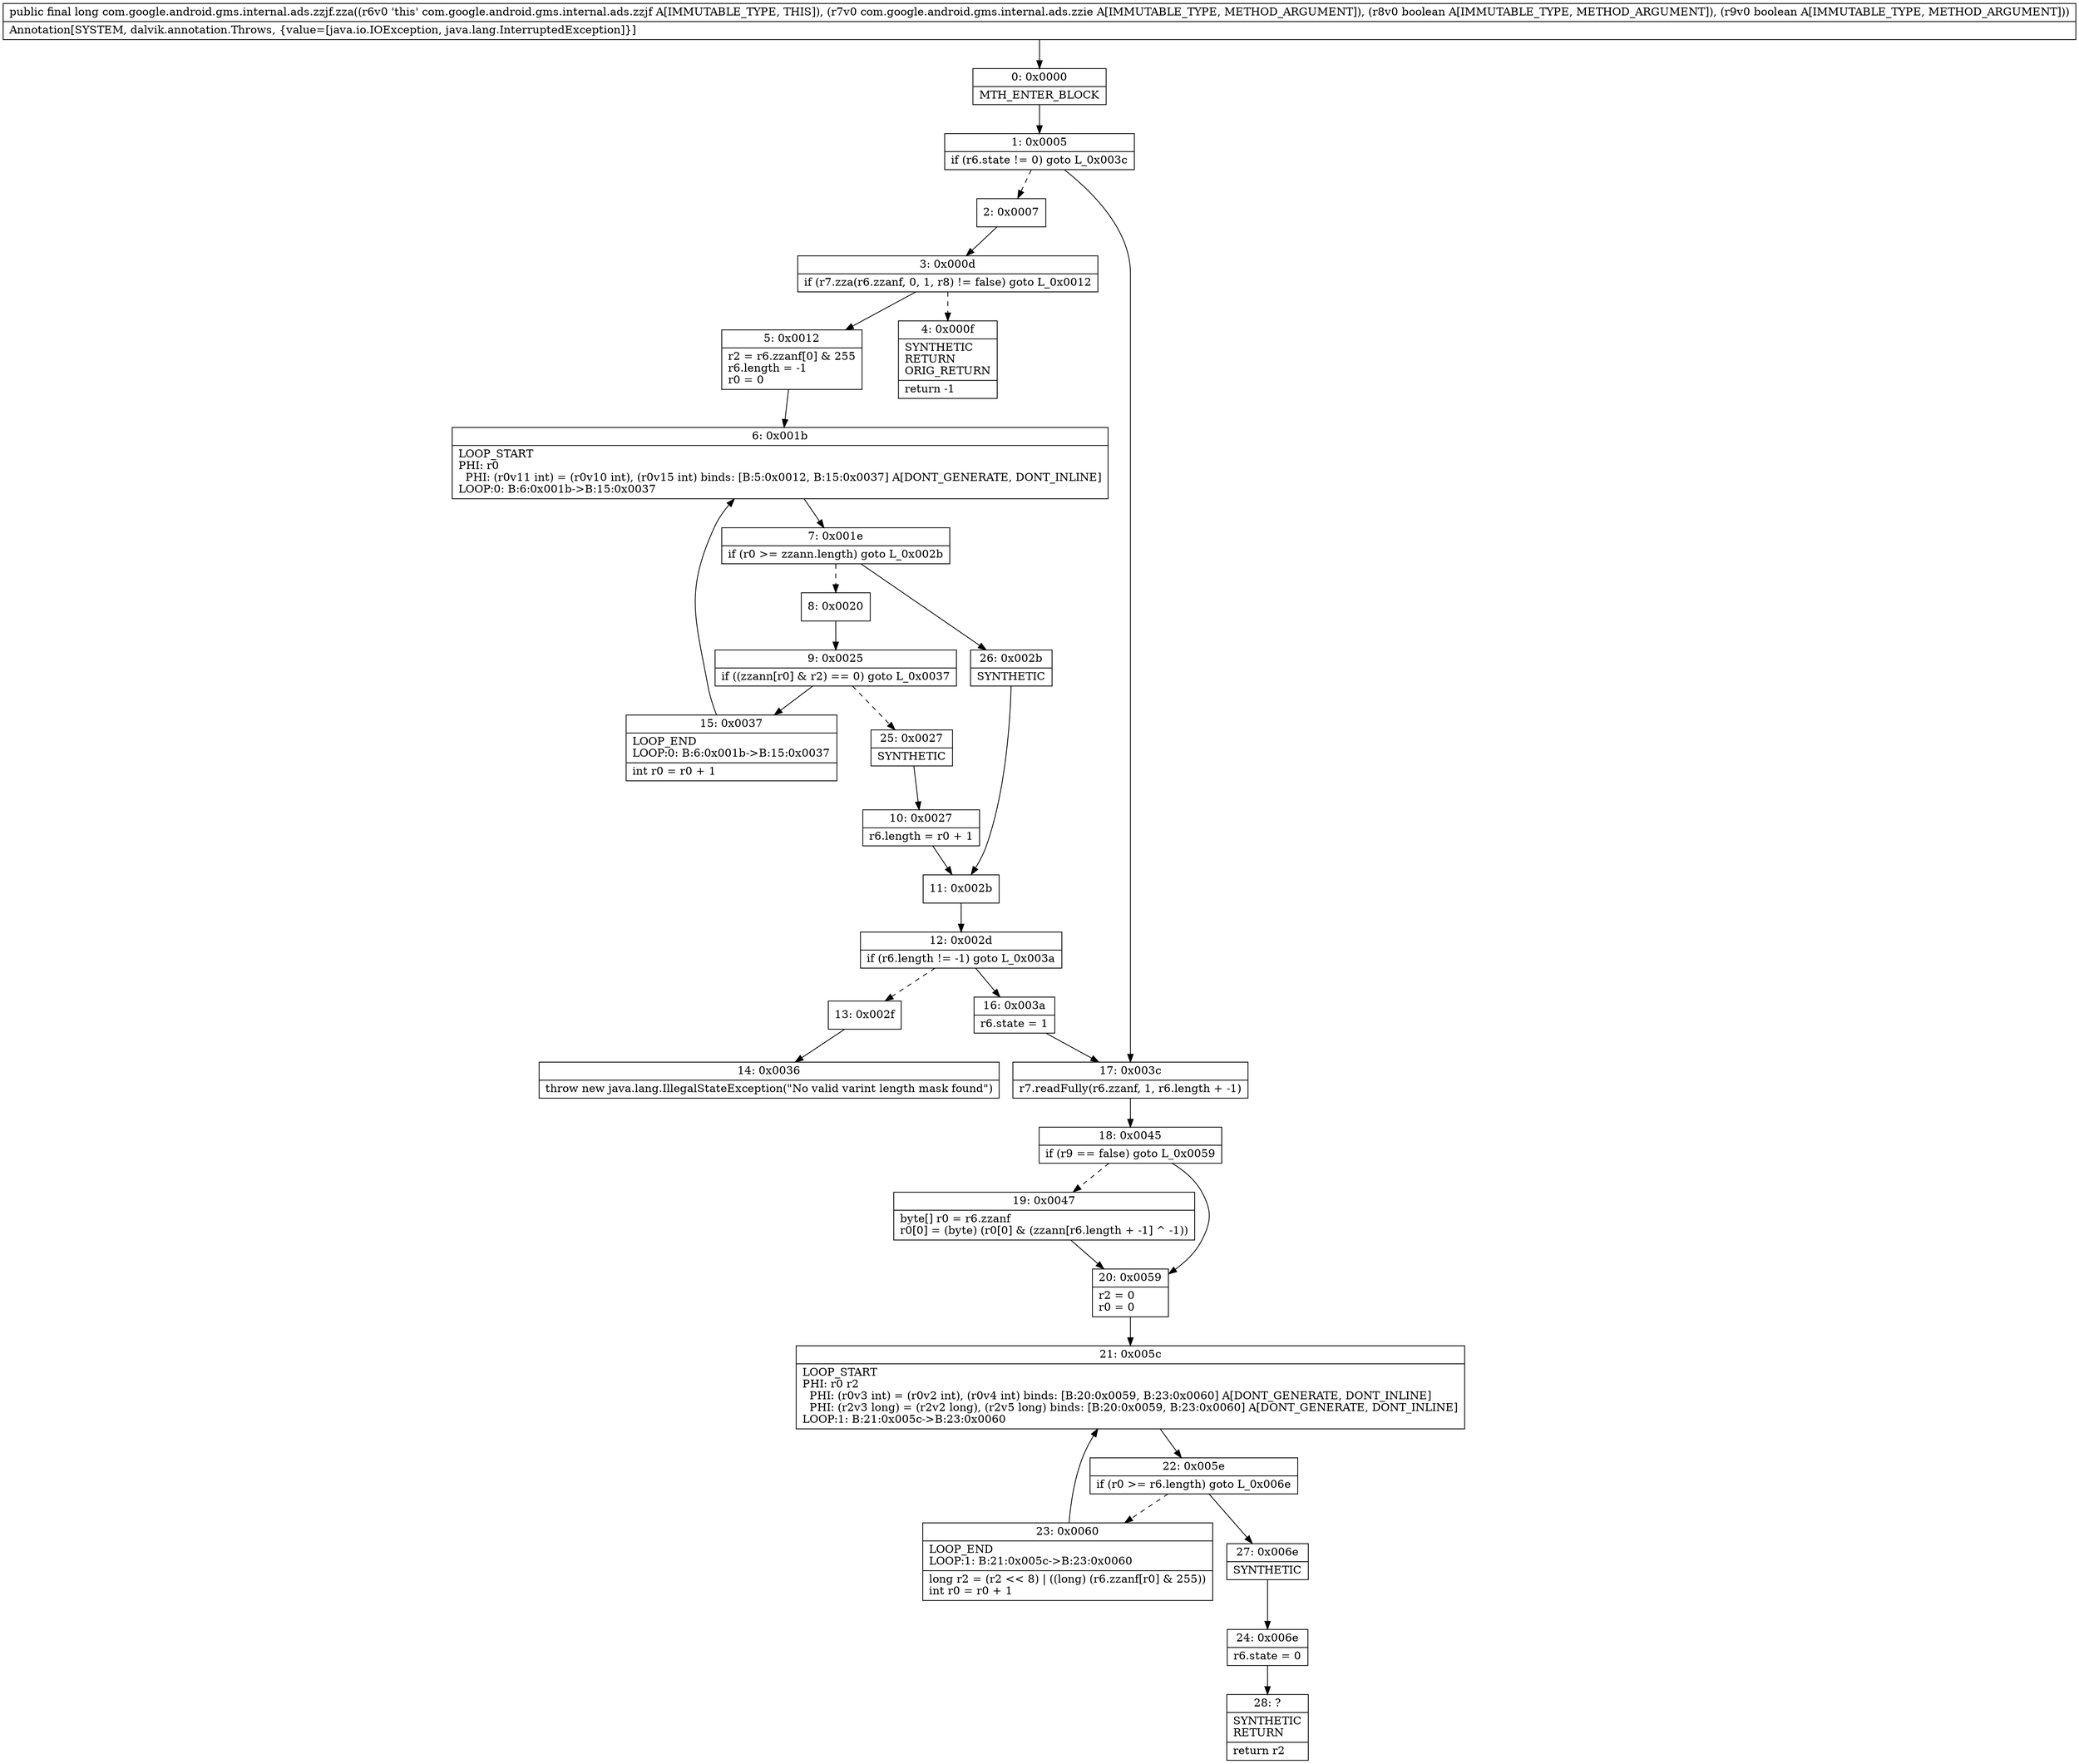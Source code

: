 digraph "CFG forcom.google.android.gms.internal.ads.zzjf.zza(Lcom\/google\/android\/gms\/internal\/ads\/zzie;ZZ)J" {
Node_0 [shape=record,label="{0\:\ 0x0000|MTH_ENTER_BLOCK\l}"];
Node_1 [shape=record,label="{1\:\ 0x0005|if (r6.state != 0) goto L_0x003c\l}"];
Node_2 [shape=record,label="{2\:\ 0x0007}"];
Node_3 [shape=record,label="{3\:\ 0x000d|if (r7.zza(r6.zzanf, 0, 1, r8) != false) goto L_0x0012\l}"];
Node_4 [shape=record,label="{4\:\ 0x000f|SYNTHETIC\lRETURN\lORIG_RETURN\l|return \-1\l}"];
Node_5 [shape=record,label="{5\:\ 0x0012|r2 = r6.zzanf[0] & 255\lr6.length = \-1\lr0 = 0\l}"];
Node_6 [shape=record,label="{6\:\ 0x001b|LOOP_START\lPHI: r0 \l  PHI: (r0v11 int) = (r0v10 int), (r0v15 int) binds: [B:5:0x0012, B:15:0x0037] A[DONT_GENERATE, DONT_INLINE]\lLOOP:0: B:6:0x001b\-\>B:15:0x0037\l}"];
Node_7 [shape=record,label="{7\:\ 0x001e|if (r0 \>= zzann.length) goto L_0x002b\l}"];
Node_8 [shape=record,label="{8\:\ 0x0020}"];
Node_9 [shape=record,label="{9\:\ 0x0025|if ((zzann[r0] & r2) == 0) goto L_0x0037\l}"];
Node_10 [shape=record,label="{10\:\ 0x0027|r6.length = r0 + 1\l}"];
Node_11 [shape=record,label="{11\:\ 0x002b}"];
Node_12 [shape=record,label="{12\:\ 0x002d|if (r6.length != \-1) goto L_0x003a\l}"];
Node_13 [shape=record,label="{13\:\ 0x002f}"];
Node_14 [shape=record,label="{14\:\ 0x0036|throw new java.lang.IllegalStateException(\"No valid varint length mask found\")\l}"];
Node_15 [shape=record,label="{15\:\ 0x0037|LOOP_END\lLOOP:0: B:6:0x001b\-\>B:15:0x0037\l|int r0 = r0 + 1\l}"];
Node_16 [shape=record,label="{16\:\ 0x003a|r6.state = 1\l}"];
Node_17 [shape=record,label="{17\:\ 0x003c|r7.readFully(r6.zzanf, 1, r6.length + \-1)\l}"];
Node_18 [shape=record,label="{18\:\ 0x0045|if (r9 == false) goto L_0x0059\l}"];
Node_19 [shape=record,label="{19\:\ 0x0047|byte[] r0 = r6.zzanf\lr0[0] = (byte) (r0[0] & (zzann[r6.length + \-1] ^ \-1))\l}"];
Node_20 [shape=record,label="{20\:\ 0x0059|r2 = 0\lr0 = 0\l}"];
Node_21 [shape=record,label="{21\:\ 0x005c|LOOP_START\lPHI: r0 r2 \l  PHI: (r0v3 int) = (r0v2 int), (r0v4 int) binds: [B:20:0x0059, B:23:0x0060] A[DONT_GENERATE, DONT_INLINE]\l  PHI: (r2v3 long) = (r2v2 long), (r2v5 long) binds: [B:20:0x0059, B:23:0x0060] A[DONT_GENERATE, DONT_INLINE]\lLOOP:1: B:21:0x005c\-\>B:23:0x0060\l}"];
Node_22 [shape=record,label="{22\:\ 0x005e|if (r0 \>= r6.length) goto L_0x006e\l}"];
Node_23 [shape=record,label="{23\:\ 0x0060|LOOP_END\lLOOP:1: B:21:0x005c\-\>B:23:0x0060\l|long r2 = (r2 \<\< 8) \| ((long) (r6.zzanf[r0] & 255))\lint r0 = r0 + 1\l}"];
Node_24 [shape=record,label="{24\:\ 0x006e|r6.state = 0\l}"];
Node_25 [shape=record,label="{25\:\ 0x0027|SYNTHETIC\l}"];
Node_26 [shape=record,label="{26\:\ 0x002b|SYNTHETIC\l}"];
Node_27 [shape=record,label="{27\:\ 0x006e|SYNTHETIC\l}"];
Node_28 [shape=record,label="{28\:\ ?|SYNTHETIC\lRETURN\l|return r2\l}"];
MethodNode[shape=record,label="{public final long com.google.android.gms.internal.ads.zzjf.zza((r6v0 'this' com.google.android.gms.internal.ads.zzjf A[IMMUTABLE_TYPE, THIS]), (r7v0 com.google.android.gms.internal.ads.zzie A[IMMUTABLE_TYPE, METHOD_ARGUMENT]), (r8v0 boolean A[IMMUTABLE_TYPE, METHOD_ARGUMENT]), (r9v0 boolean A[IMMUTABLE_TYPE, METHOD_ARGUMENT]))  | Annotation[SYSTEM, dalvik.annotation.Throws, \{value=[java.io.IOException, java.lang.InterruptedException]\}]\l}"];
MethodNode -> Node_0;
Node_0 -> Node_1;
Node_1 -> Node_2[style=dashed];
Node_1 -> Node_17;
Node_2 -> Node_3;
Node_3 -> Node_4[style=dashed];
Node_3 -> Node_5;
Node_5 -> Node_6;
Node_6 -> Node_7;
Node_7 -> Node_8[style=dashed];
Node_7 -> Node_26;
Node_8 -> Node_9;
Node_9 -> Node_15;
Node_9 -> Node_25[style=dashed];
Node_10 -> Node_11;
Node_11 -> Node_12;
Node_12 -> Node_13[style=dashed];
Node_12 -> Node_16;
Node_13 -> Node_14;
Node_15 -> Node_6;
Node_16 -> Node_17;
Node_17 -> Node_18;
Node_18 -> Node_19[style=dashed];
Node_18 -> Node_20;
Node_19 -> Node_20;
Node_20 -> Node_21;
Node_21 -> Node_22;
Node_22 -> Node_23[style=dashed];
Node_22 -> Node_27;
Node_23 -> Node_21;
Node_24 -> Node_28;
Node_25 -> Node_10;
Node_26 -> Node_11;
Node_27 -> Node_24;
}

